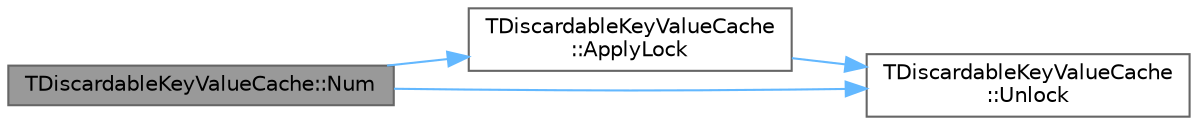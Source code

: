 digraph "TDiscardableKeyValueCache::Num"
{
 // INTERACTIVE_SVG=YES
 // LATEX_PDF_SIZE
  bgcolor="transparent";
  edge [fontname=Helvetica,fontsize=10,labelfontname=Helvetica,labelfontsize=10];
  node [fontname=Helvetica,fontsize=10,shape=box,height=0.2,width=0.4];
  rankdir="LR";
  Node1 [id="Node000001",label="TDiscardableKeyValueCache::Num",height=0.2,width=0.4,color="gray40", fillcolor="grey60", style="filled", fontcolor="black",tooltip=" "];
  Node1 -> Node2 [id="edge1_Node000001_Node000002",color="steelblue1",style="solid",tooltip=" "];
  Node2 [id="Node000002",label="TDiscardableKeyValueCache\l::ApplyLock",height=0.2,width=0.4,color="grey40", fillcolor="white", style="filled",URL="$d9/deb/classTDiscardableKeyValueCache.html#a38168149028bf7187614edc9dd342ee1",tooltip=" "];
  Node2 -> Node3 [id="edge2_Node000002_Node000003",color="steelblue1",style="solid",tooltip=" "];
  Node3 [id="Node000003",label="TDiscardableKeyValueCache\l::Unlock",height=0.2,width=0.4,color="grey40", fillcolor="white", style="filled",URL="$d9/deb/classTDiscardableKeyValueCache.html#a748fca94d69c505584622ebf10190975",tooltip=" "];
  Node1 -> Node3 [id="edge3_Node000001_Node000003",color="steelblue1",style="solid",tooltip=" "];
}
